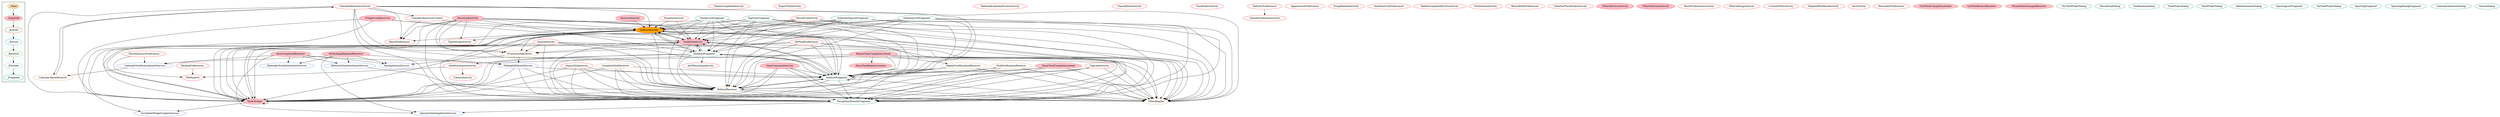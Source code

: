 digraph G {
subgraph cluster_legend{ 
bgcolor=mintcream;
_Activity[color = red];
_Service[color = royalblue];
_Provider[color = violet];
_Reciever[color = peru];
_Fragment[color = teal];
_Main[style=filled, fillcolor=wheat, color = mintcream];
_Exported[style=filled, fillcolor=lightpink, color = mintcream];
_Main -> _Exported -> _Activity -> _Service -> _Reciever -> _Provider -> _Fragment; 
}
TaskListActivity[style=filled, fillcolor=orange, color = red];
ShortcutActivity[style=filled, fillcolor=pink, color = red];
DeleteCompletedActivity[color = red];
ExportTaskActivity[color = red];
DeleteAllCalendarEventsActivity[color = red];
UpgradeActivity[color = red];
SnoozeActivity[color = red];
ImportTaskActivity[color = red];
BasicPreferences[color = red];
MissedCallActivity[color = red];
ClearAllDataActivity[color = red];
TimePickerActivity[color = red];
DefaultsPreferences[color = red];
AppearancePreferences[color = red];
PurgeDeletedActivity[color = red];
DateShortcutPreferences[color = red];
TagSettingsActivity[color = red];
DeleteCompletedEventsActivity[color = red];
FileExplore[color = red];
NotificationActivity[color = red];
DonationActivity[color = red];
AddAttachmentActivity[color = red];
MiscellaneousPreferences[color = red];
BeastModePreferences[color = red];
AACRecordingActivity[color = red];
DateAndTimePickerActivity[color = red];
FilterShortcutActivity[style=filled, fillcolor=pink, color = red];
CameraActivity[color = red];
CalendarSelectionActivity[color = red];
TaskEditActivity[style=filled, fillcolor=pink, color = red];
FilterSelectionActivity[style=filled, fillcolor=pink, color = red];
OldTaskPreferences[color = red];
CalendarReminderActivity[color = red];
ResetPreferencesActivity[color = red];
WidgetConfigActivity[style=filled, fillcolor=pink, color = red];
FilterSettingsActivity[color = red];
CustomFilterActivity[color = red];
BackupPreferences[color = red];
HelpAndFeedbackActivity[color = red];
SortActivity[color = red];
ShareLinkActivity[style=filled, fillcolor=pink, color = red];
VoiceCommandActivity[style=filled, fillcolor=pink, color = red];
CalendarAlarmListCreator[color = red];
ReminderPreferences[color = red];
CalendarNotificationIntentService[color = royalblue];
BackupIntentService[color = royalblue];
ScrollableWidgetUpdateService[color = royalblue];
MidnightRefreshService[color = royalblue];
RefreshSchedulerIntentService[color = royalblue];
AlarmSchedulingIntentService[color = royalblue];
ReminderSchedulerIntentService[color = royalblue];
TimerTaskCompleteListener[style=filled, fillcolor=pink, color = peru];
BootCompletedReceiver[style=filled, fillcolor=pink, color = peru];
TaskNotificationReceiver[color = peru];
FilterAdapter[color = peru];
AlarmTaskRepeatListener[style=filled, fillcolor=pink, color = peru];
CalendarAlarmReceiver[color = peru];
NavigationDrawerFragment[color = peru];
RepeatConfirmationReceiver[color = peru];
RefreshReceiver[color = peru];
RepeatTaskCompleteListener[style=filled, fillcolor=pink, color = peru];
CompleteTaskReceiver[color = peru];
FirstLaunchReceiver[color = peru];
GCalTaskCompleteListener[style=filled, fillcolor=pink, color = peru];
ListNotificationReceiver[style=filled, fillcolor=pink, color = peru];
PhoneStateChangedReceiver[style=filled, fillcolor=pink, color = peru];
TaskListFragment[color = peru];
TasksWidget[style=filled, fillcolor=pink, color = peru];
MyPackageReplacedReceiver[style=filled, fillcolor=pink, color = peru];
MyTimePickerDialog[color = teal];
MissedCallDialog[color = teal];
NotificationDialog[color = teal];
TimePickerDialog[color = teal];
TaskEditFragment[color = teal];
DatePickerDialog[color = teal];
AddAttachmentDialog[color = teal];
InjectingListFragment[color = teal];
TaskListFragment[color = teal];
MyDatePickerDialog[color = teal];
InjectingFragment[color = teal];
SubtasksListFragment[color = teal];
InjectingDialogFragment[color = teal];
GtasksListFragment[color = teal];
CalendarSelectionDialog[color = teal];
SnoozeDialog[color = teal];
SubtasksTagListFragment[color = teal];
NavigationDrawerFragment[color = teal];
TagViewFragment[color = teal];
TaskListActivity->FilterAdapter;
TaskListActivity->TaskListFragment;
TaskListActivity->TasksWidget;
TaskListActivity->RefreshReceiver;
TaskListActivity->NavigationDrawerFragment;
TaskListActivity->TaskEditActivity;
TaskListActivity->TagSettingsActivity;
TaskListActivity->TaskListActivity;
TaskListActivity->TaskEditFragment;
TaskListActivity->BasicPreferences;
TaskListActivity->FirstLaunchReceiver;
ShortcutActivity->TaskListActivity;
BootCompletedReceiver->MidnightRefreshService;
BootCompletedReceiver->ReminderSchedulerIntentService;
BootCompletedReceiver->RefreshSchedulerIntentService;
BootCompletedReceiver->CalendarNotificationIntentService;
BootCompletedReceiver->BackupIntentService;
BootCompletedReceiver->AlarmSchedulingIntentService;
UpgradeActivity->FilterAdapter;
UpgradeActivity->TaskListFragment;
UpgradeActivity->NavigationDrawerFragment;
UpgradeActivity->TasksWidget;
TaskEditFragment->FilterAdapter;
TaskEditFragment->TaskListFragment;
TaskEditFragment->RefreshReceiver;
TaskEditFragment->TasksWidget;
TaskEditFragment->NavigationDrawerFragment;
TaskEditFragment->AACRecordingActivity;
TaskEditFragment->TaskEditActivity;
TaskEditFragment->AddAttachmentActivity;
TaskEditFragment->TaskListActivity;
RepeatConfirmationReceiver->RefreshReceiver;
RepeatConfirmationReceiver->NavigationDrawerFragment;
RepeatConfirmationReceiver->FilterAdapter;
RepeatConfirmationReceiver->TaskListFragment;
RepeatConfirmationReceiver->TasksWidget;
CompleteTaskReceiver->RefreshReceiver;
CompleteTaskReceiver->TaskListFragment;
CompleteTaskReceiver->TasksWidget;
CompleteTaskReceiver->FilterAdapter;
CompleteTaskReceiver->NavigationDrawerFragment;
AddAttachmentActivity->FileExplore;
AddAttachmentActivity->CameraActivity;
FirstLaunchReceiver->BackupIntentService;
FirstLaunchReceiver->MidnightRefreshService;
MiscellaneousPreferences->FileExplore;
MiscellaneousPreferences->CalendarNotificationIntentService;
TaskListFragment->FilterAdapter;
TaskListFragment->TaskListFragment;
TaskListFragment->TasksWidget;
TaskListFragment->NavigationDrawerFragment;
TimerTaskCompleteListener->NavigationDrawerFragment;
TimerTaskCompleteListener->RefreshReceiver;
TimerTaskCompleteListener->TaskListFragment;
TimerTaskCompleteListener->FilterAdapter;
TimerTaskCompleteListener->TasksWidget;
TaskListFragment->RefreshReceiver;
TaskListFragment->TaskEditActivity;
TaskListFragment->TaskEditFragment;
TaskListFragment->TaskListActivity;
WidgetConfigActivity->ScrollableWidgetUpdateService;
WidgetConfigActivity->TaskListActivity;
WidgetConfigActivity->TaskEditActivity;
WidgetConfigActivity->TasksWidget;
SubtasksListFragment->TaskListActivity;
SubtasksListFragment->TaskEditActivity;
SubtasksListFragment->RefreshReceiver;
SubtasksListFragment->TasksWidget;
SubtasksListFragment->NavigationDrawerFragment;
SubtasksListFragment->FilterAdapter;
SubtasksListFragment->TaskListFragment;
SubtasksListFragment->TaskEditFragment;
RepeatTaskCompleteListener->AlarmTaskRepeatListener;
RepeatTaskCompleteListener->RepeatConfirmationReceiver;
RepeatTaskCompleteListener->TaskListFragment;
RepeatTaskCompleteListener->NavigationDrawerFragment;
RepeatTaskCompleteListener->RefreshReceiver;
RepeatTaskCompleteListener->TasksWidget;
RepeatTaskCompleteListener->FilterAdapter;
CalendarNotificationIntentService->CalendarAlarmReceiver;
BackupPreferences->FileExplore;
SubtasksTagListFragment->TaskEditFragment;
SubtasksTagListFragment->TaskEditActivity;
SubtasksTagListFragment->TaskListFragment;
SubtasksTagListFragment->NavigationDrawerFragment;
SubtasksTagListFragment->TaskListActivity;
SubtasksTagListFragment->RefreshReceiver;
SubtasksTagListFragment->TasksWidget;
SubtasksTagListFragment->FilterAdapter;
CalendarAlarmListCreator->TaskListActivity;
CalendarAlarmListCreator->BasicPreferences;
NavigationDrawerFragment->AlarmSchedulingIntentService;
TasksWidget->ScrollableWidgetUpdateService;
TasksWidget->TaskListActivity;
TasksWidget->TaskEditActivity;
TasksWidget->TasksWidget;
MyPackageReplacedReceiver->RefreshSchedulerIntentService;
MyPackageReplacedReceiver->CalendarNotificationIntentService;
MyPackageReplacedReceiver->ReminderSchedulerIntentService;
MyPackageReplacedReceiver->BackupIntentService;
MyPackageReplacedReceiver->MidnightRefreshService;
MyPackageReplacedReceiver->AlarmSchedulingIntentService;
SnoozeActivity->TasksWidget;
SnoozeActivity->FilterAdapter;
SnoozeActivity->FirstLaunchReceiver;
SnoozeActivity->NavigationDrawerFragment;
SnoozeActivity->TaskListFragment;
SnoozeActivity->RefreshReceiver;
ImportTaskActivity->RefreshReceiver;
ImportTaskActivity->TasksWidget;
ImportTaskActivity->FilterAdapter;
ImportTaskActivity->TaskListFragment;
ImportTaskActivity->NavigationDrawerFragment;
TaskNotificationReceiver->TasksWidget;
TaskNotificationReceiver->TaskListFragment;
TaskNotificationReceiver->FilterAdapter;
TaskNotificationReceiver->NavigationDrawerFragment;
MissedCallActivity->RefreshReceiver;
MissedCallActivity->TaskEditActivity;
MissedCallActivity->TaskListFragment;
MissedCallActivity->TasksWidget;
MissedCallActivity->TaskListActivity;
MissedCallActivity->FilterAdapter;
MissedCallActivity->NavigationDrawerFragment;
DefaultsPreferences->CalendarSelectionActivity;
MidnightRefreshService->NavigationDrawerFragment;
MidnightRefreshService->FilterAdapter;
MidnightRefreshService->TasksWidget;
MidnightRefreshService->TaskListFragment;
RefreshReceiver->TaskListFragment;
RefreshReceiver->TasksWidget;
RefreshReceiver->FilterAdapter;
RefreshReceiver->NavigationDrawerFragment;
DonationActivity->TaskListActivity;
DonationActivity->TaskEditActivity;
TaskEditActivity->NavigationDrawerFragment;
TaskEditActivity->FilterAdapter;
TaskEditActivity->TaskEditActivity;
TaskEditActivity->TaskListFragment;
TaskEditActivity->TasksWidget;
TaskEditActivity->RefreshReceiver;
TaskEditActivity->TaskEditFragment;
TaskEditActivity->TaskListActivity;
TaskEditActivity->FirstLaunchReceiver;
OldTaskPreferences->RefreshReceiver;
OldTaskPreferences->FilterAdapter;
OldTaskPreferences->NavigationDrawerFragment;
OldTaskPreferences->TasksWidget;
OldTaskPreferences->TaskListFragment;
OldTaskPreferences->FirstLaunchReceiver;
CalendarAlarmReceiver->CalendarReminderActivity;
CalendarReminderActivity->FirstLaunchReceiver;
CalendarReminderActivity->TaskListActivity;
CalendarReminderActivity->CalendarAlarmListCreator;
CalendarReminderActivity->NavigationDrawerFragment;
CalendarReminderActivity->TaskListFragment;
CalendarReminderActivity->CalendarAlarmReceiver;
CalendarReminderActivity->FilterAdapter;
CalendarReminderActivity->TasksWidget;
CalendarReminderActivity->RefreshReceiver;
CalendarReminderActivity->BasicPreferences;
GtasksListFragment->TasksWidget;
GtasksListFragment->NavigationDrawerFragment;
GtasksListFragment->RefreshReceiver;
GtasksListFragment->TaskListFragment;
GtasksListFragment->FilterAdapter;
GtasksListFragment->TaskEditActivity;
GtasksListFragment->TaskListActivity;
GtasksListFragment->TaskEditFragment;
ShareLinkActivity->TasksWidget;
ShareLinkActivity->TaskListFragment;
ShareLinkActivity->RefreshReceiver;
ShareLinkActivity->TaskEditActivity;
ShareLinkActivity->NavigationDrawerFragment;
ShareLinkActivity->FilterAdapter;
ShareLinkActivity->FirstLaunchReceiver;
ShareLinkActivity->TaskListActivity;
ShareLinkActivity->TaskEditFragment;
ShareLinkActivity->TagSettingsActivity;
ShareLinkActivity->BasicPreferences;
VoiceCommandActivity->TaskListFragment;
VoiceCommandActivity->TasksWidget;
VoiceCommandActivity->RefreshReceiver;
VoiceCommandActivity->FilterAdapter;
VoiceCommandActivity->NavigationDrawerFragment;
RefreshSchedulerIntentService->RefreshReceiver;
TagViewFragment->RefreshReceiver;
TagViewFragment->TaskEditFragment;
TagViewFragment->TasksWidget;
TagViewFragment->FilterAdapter;
TagViewFragment->TaskEditActivity;
TagViewFragment->NavigationDrawerFragment;
TagViewFragment->TaskListFragment;
TagViewFragment->TaskListActivity;
}
